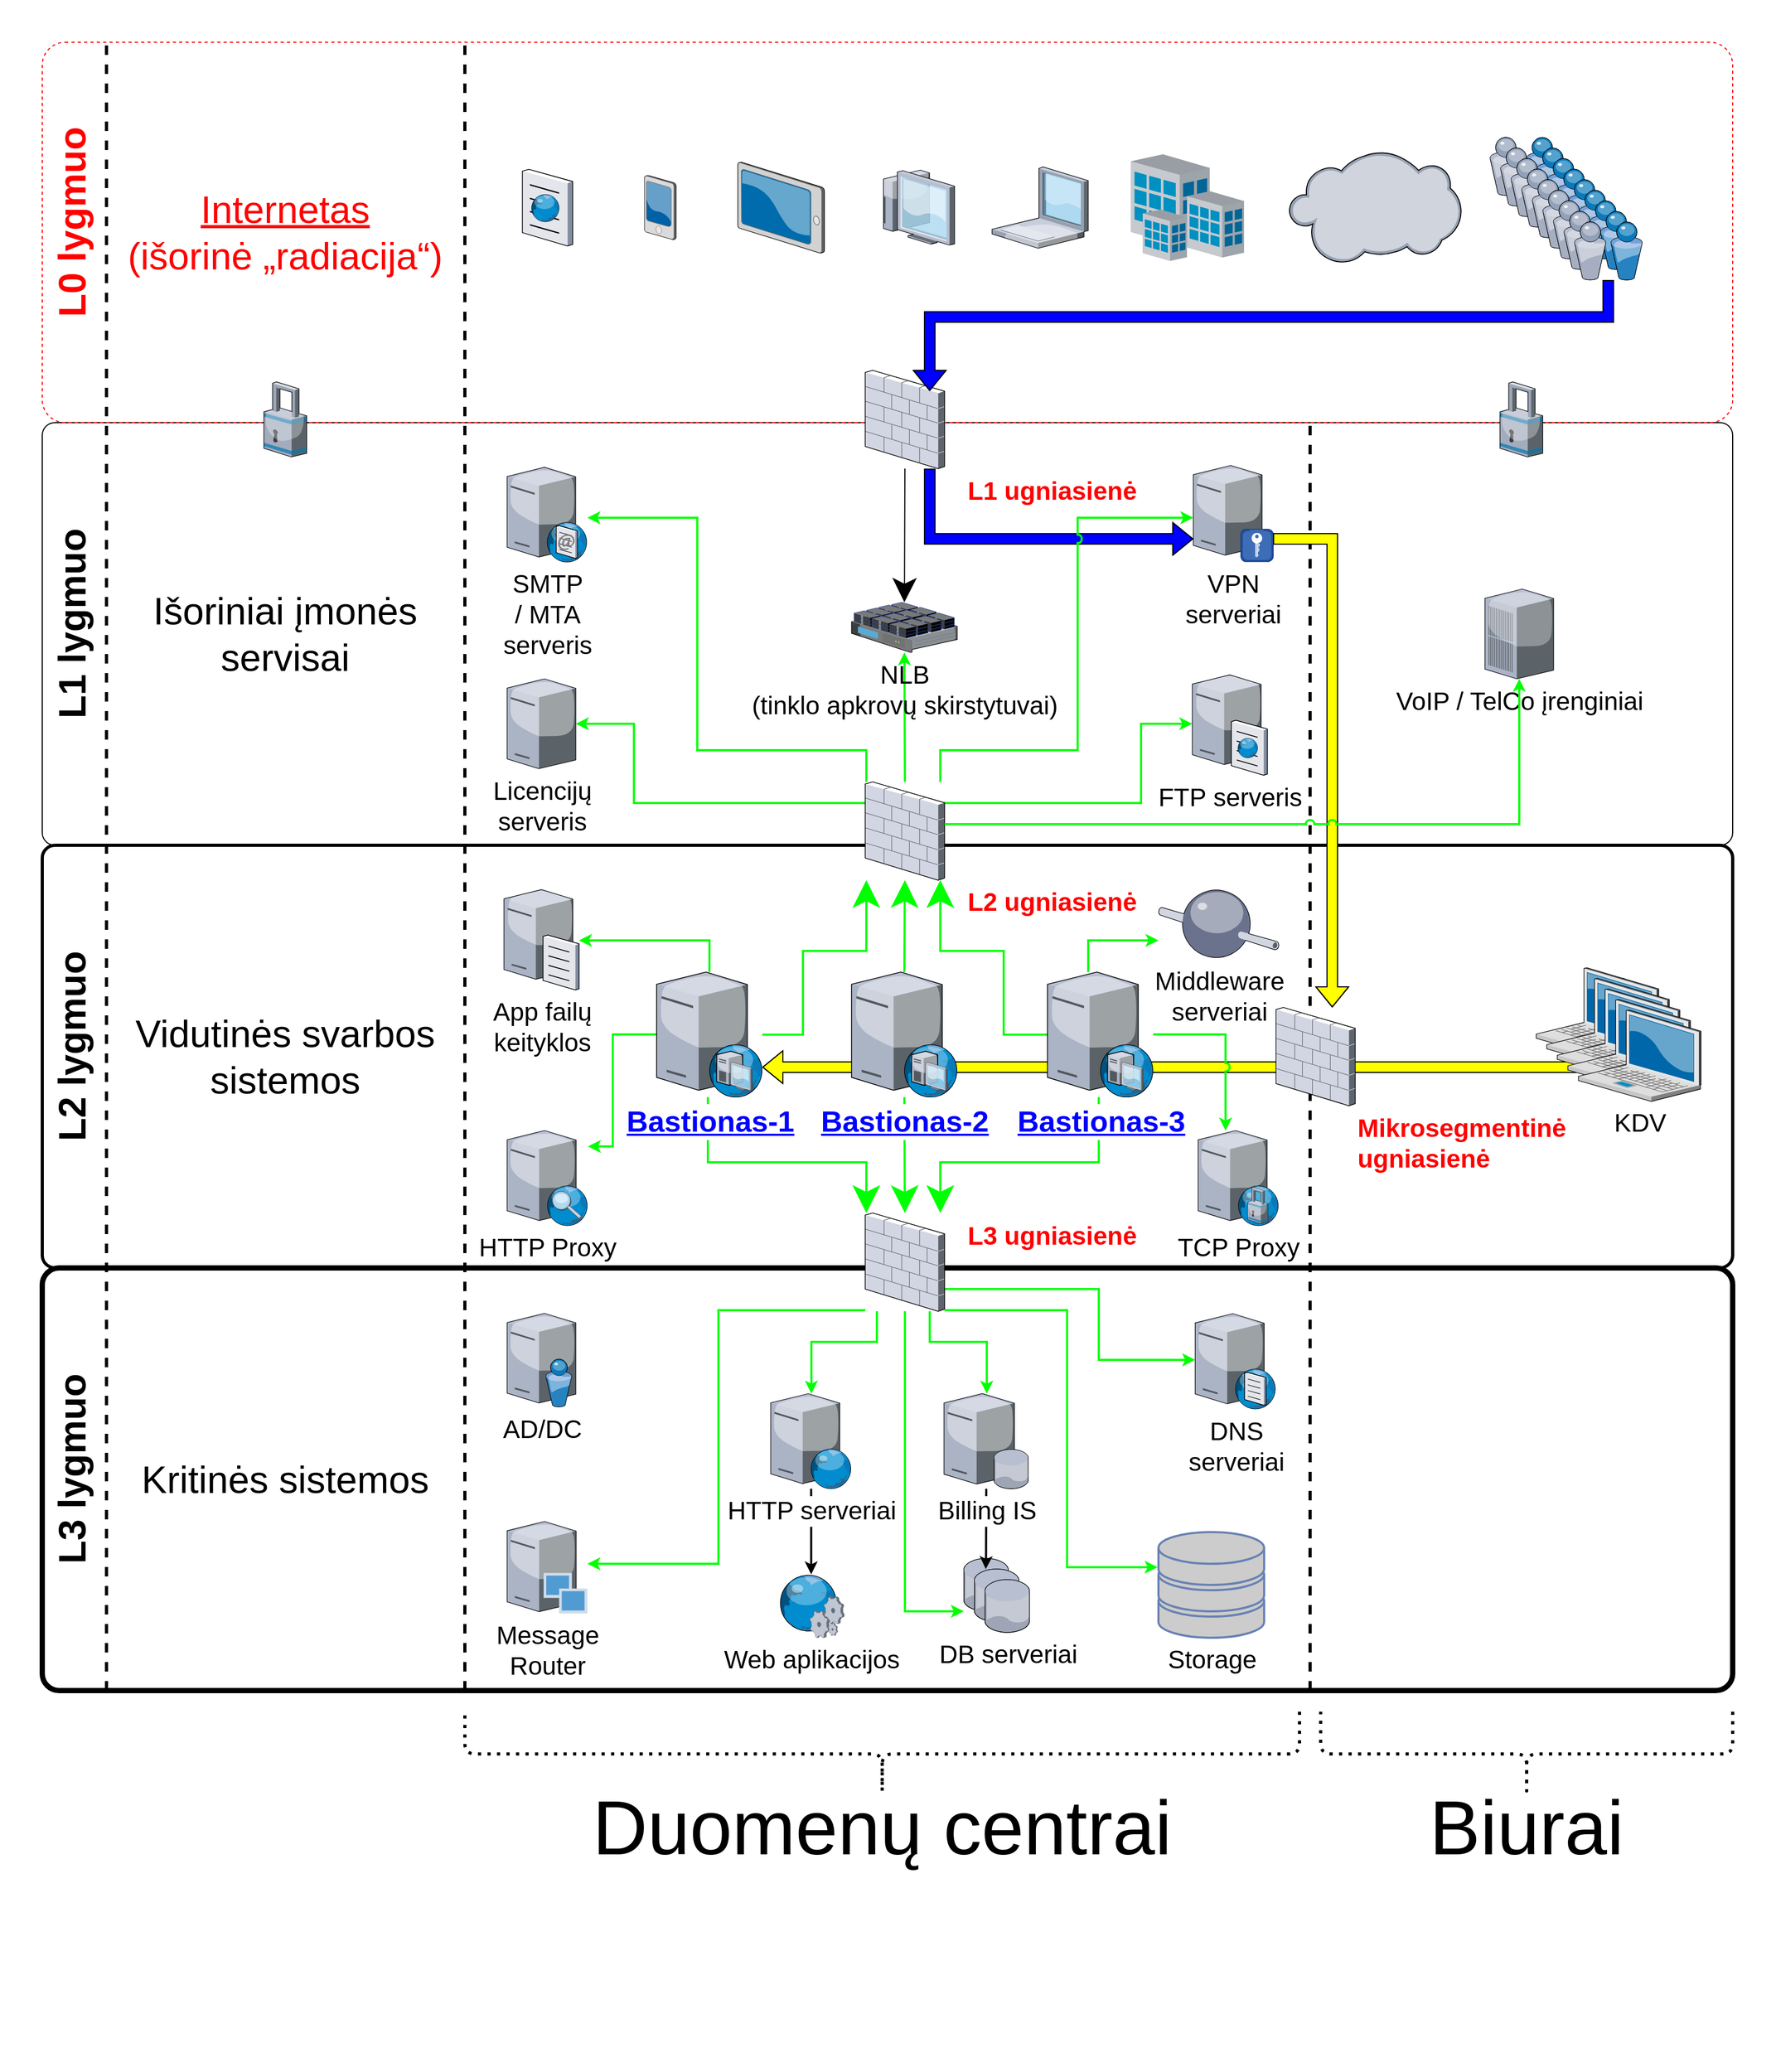 <mxfile version="16.5.6" type="device"><diagram id="czewGHuXiyD_M0Kvhjbm" name="Page-1"><mxGraphModel dx="4398" dy="2920" grid="1" gridSize="10" guides="1" tooltips="1" connect="1" arrows="1" fold="1" page="1" pageScale="1" pageWidth="827" pageHeight="1169" math="0" shadow="0"><root><mxCell id="0"/><mxCell id="1" parent="0"/><mxCell id="WQLX6jeI3nnT5exrDBaf-4" value="&lt;b style=&quot;font-size: 36px&quot;&gt;L1 lygmuo&lt;/b&gt;" style="rounded=1;whiteSpace=wrap;html=1;fontSize=36;strokeColor=default;fillColor=none;arcSize=3;align=center;spacingLeft=20;horizontal=0;verticalAlign=top;" parent="1" vertex="1"><mxGeometry x="20" y="160" width="1600" height="400" as="geometry"/></mxCell><mxCell id="WQLX6jeI3nnT5exrDBaf-26" value="" style="verticalLabelPosition=bottom;sketch=0;aspect=fixed;html=1;verticalAlign=top;strokeColor=none;align=center;outlineConnect=0;shape=mxgraph.citrix.database;fontSize=24;fillColor=default;" parent="1" vertex="1"><mxGeometry x="892.25" y="1235" width="42.5" height="50" as="geometry"/></mxCell><mxCell id="WQLX6jeI3nnT5exrDBaf-2" value="" style="rounded=0;whiteSpace=wrap;html=1;strokeColor=none;fillColor=none;" parent="1" vertex="1"><mxGeometry x="-20" y="-240" width="1680" height="1960" as="geometry"/></mxCell><mxCell id="WQLX6jeI3nnT5exrDBaf-1" value="&lt;b style=&quot;font-size: 36px&quot;&gt;L0 lygmuo&lt;/b&gt;" style="rounded=1;whiteSpace=wrap;html=1;fillColor=none;arcSize=6;strokeColor=#FF0000;fontSize=36;dashed=1;align=center;spacingLeft=20;horizontal=0;verticalAlign=top;fontColor=#FF0000;" parent="1" vertex="1"><mxGeometry x="20" y="-200" width="1600" height="360" as="geometry"/></mxCell><mxCell id="WQLX6jeI3nnT5exrDBaf-6" value="&lt;b style=&quot;font-size: 36px&quot;&gt;L3 lygmuo&lt;/b&gt;" style="rounded=1;whiteSpace=wrap;html=1;fontSize=36;strokeColor=default;fillColor=none;arcSize=4;align=center;strokeWidth=5;spacingLeft=20;horizontal=0;verticalAlign=top;shadow=0;" parent="1" vertex="1"><mxGeometry x="20" y="960" width="1600" height="400" as="geometry"/></mxCell><mxCell id="WQLX6jeI3nnT5exrDBaf-5" value="&lt;b style=&quot;font-size: 36px&quot;&gt;L2 lygmuo&lt;/b&gt;" style="rounded=1;whiteSpace=wrap;html=1;fontSize=36;strokeColor=default;fillColor=none;arcSize=3;align=center;strokeWidth=3;spacingLeft=20;horizontal=0;verticalAlign=top;" parent="1" vertex="1"><mxGeometry x="20" y="560" width="1600" height="400" as="geometry"/></mxCell><mxCell id="WQLX6jeI3nnT5exrDBaf-50" value="&lt;span style=&quot;font-family: &amp;#34;helvetica&amp;#34; ; font-size: 36px ; font-style: normal ; font-weight: 400 ; letter-spacing: normal ; text-indent: 0px ; text-transform: none ; word-spacing: 0px ; display: inline ; float: none&quot;&gt;&lt;u&gt;Internetas&lt;/u&gt;&lt;br&gt;(išorinė „radiacija“)&lt;br&gt;&lt;/span&gt;" style="text;whiteSpace=wrap;html=1;fontSize=36;fontColor=#FF0000;labelBackgroundColor=none;align=center;verticalAlign=middle;" parent="1" vertex="1"><mxGeometry x="80" y="-200" width="340" height="360" as="geometry"/></mxCell><mxCell id="WQLX6jeI3nnT5exrDBaf-54" value="&lt;span style=&quot;color: rgb(0 , 0 , 0) ; font-family: &amp;#34;helvetica&amp;#34; ; font-size: 36px ; font-style: normal ; font-weight: 400 ; letter-spacing: normal ; text-indent: 0px ; text-transform: none ; word-spacing: 0px ; display: inline ; float: none&quot;&gt;Išoriniai įmonės servisai&lt;/span&gt;" style="text;whiteSpace=wrap;html=1;fontSize=36;fontColor=default;align=center;verticalAlign=middle;labelBackgroundColor=none;" parent="1" vertex="1"><mxGeometry x="80" y="160" width="340" height="400" as="geometry"/></mxCell><mxCell id="WQLX6jeI3nnT5exrDBaf-55" value="&lt;span style=&quot;color: rgb(0 , 0 , 0) ; font-family: &amp;#34;helvetica&amp;#34; ; font-size: 36px ; font-style: normal ; font-weight: 400 ; letter-spacing: normal ; text-indent: 0px ; text-transform: none ; word-spacing: 0px ; display: inline ; float: none&quot;&gt;Vidutinės svarbos sistemos&lt;/span&gt;" style="text;whiteSpace=wrap;html=1;fontSize=36;fontColor=default;labelBackgroundColor=none;align=center;verticalAlign=middle;" parent="1" vertex="1"><mxGeometry x="80" y="560" width="340" height="400" as="geometry"/></mxCell><mxCell id="WQLX6jeI3nnT5exrDBaf-76" style="edgeStyle=orthogonalEdgeStyle;rounded=0;jumpStyle=arc;orthogonalLoop=1;jettySize=auto;html=1;fontFamily=Helvetica;fontSize=32;fontColor=#0000FF;endSize=20;strokeWidth=1;" parent="1" source="WQLX6jeI3nnT5exrDBaf-17" target="WQLX6jeI3nnT5exrDBaf-40" edge="1"><mxGeometry relative="1" as="geometry"/></mxCell><mxCell id="WQLX6jeI3nnT5exrDBaf-17" value="L1 ugniasienė" style="verticalLabelPosition=bottom;sketch=0;aspect=fixed;html=1;verticalAlign=top;strokeColor=none;align=left;outlineConnect=0;shape=mxgraph.citrix.firewall;fontSize=24;fillColor=none;fontColor=#FF0000;fontStyle=1;labelPosition=right;spacingLeft=20;" parent="1" vertex="1"><mxGeometry x="799" y="110.5" width="75" height="93" as="geometry"/></mxCell><mxCell id="WQLX6jeI3nnT5exrDBaf-19" value="Licencijų&lt;br&gt;serveris" style="verticalLabelPosition=bottom;sketch=0;aspect=fixed;html=1;verticalAlign=top;strokeColor=none;align=center;outlineConnect=0;shape=mxgraph.citrix.license_server;fontSize=24;fillColor=none;" parent="1" vertex="1"><mxGeometry x="460" y="402.5" width="65" height="85" as="geometry"/></mxCell><mxCell id="WQLX6jeI3nnT5exrDBaf-92" style="edgeStyle=orthogonalEdgeStyle;rounded=0;jumpStyle=arc;orthogonalLoop=1;jettySize=auto;html=1;fontFamily=Helvetica;fontSize=28;fontColor=#0000FF;startArrow=none;startFill=0;endArrow=classic;endFill=1;targetPerimeterSpacing=0;strokeColor=#00FF00;strokeWidth=2;fillColor=#FFFF00;" parent="1" source="WQLX6jeI3nnT5exrDBaf-22" target="WQLX6jeI3nnT5exrDBaf-40" edge="1"><mxGeometry relative="1" as="geometry"/></mxCell><mxCell id="WQLX6jeI3nnT5exrDBaf-94" style="edgeStyle=orthogonalEdgeStyle;rounded=0;jumpStyle=arc;orthogonalLoop=1;jettySize=auto;html=1;fontFamily=Helvetica;fontSize=28;fontColor=#0000FF;startArrow=none;startFill=0;endArrow=classic;endFill=1;targetPerimeterSpacing=0;strokeColor=#00FF00;strokeWidth=2;fillColor=#FFFF00;" parent="1" source="WQLX6jeI3nnT5exrDBaf-22" target="WQLX6jeI3nnT5exrDBaf-35" edge="1"><mxGeometry relative="1" as="geometry"><Array as="points"><mxPoint x="800" y="470"/><mxPoint x="640" y="470"/><mxPoint x="640" y="250"/></Array></mxGeometry></mxCell><mxCell id="WQLX6jeI3nnT5exrDBaf-95" style="edgeStyle=orthogonalEdgeStyle;rounded=0;jumpStyle=arc;orthogonalLoop=1;jettySize=auto;html=1;fontFamily=Helvetica;fontSize=28;fontColor=#0000FF;startArrow=none;startFill=0;endArrow=classic;endFill=1;targetPerimeterSpacing=0;strokeColor=#00FF00;strokeWidth=2;fillColor=#FFFF00;" parent="1" source="WQLX6jeI3nnT5exrDBaf-22" target="WQLX6jeI3nnT5exrDBaf-19" edge="1"><mxGeometry relative="1" as="geometry"><Array as="points"><mxPoint x="580" y="520"/><mxPoint x="580" y="445"/></Array></mxGeometry></mxCell><mxCell id="WQLX6jeI3nnT5exrDBaf-96" style="edgeStyle=orthogonalEdgeStyle;rounded=0;jumpStyle=arc;orthogonalLoop=1;jettySize=auto;html=1;fontFamily=Helvetica;fontSize=28;fontColor=#0000FF;startArrow=none;startFill=0;endArrow=classic;endFill=1;targetPerimeterSpacing=0;strokeColor=#00FF00;strokeWidth=2;fillColor=#FFFF00;" parent="1" source="WQLX6jeI3nnT5exrDBaf-22" target="WQLX6jeI3nnT5exrDBaf-143" edge="1"><mxGeometry relative="1" as="geometry"><mxPoint x="1091.25" y="445" as="targetPoint"/><Array as="points"><mxPoint x="1060" y="520"/><mxPoint x="1060" y="445"/></Array></mxGeometry></mxCell><mxCell id="WQLX6jeI3nnT5exrDBaf-22" value="L2 ugniasienė" style="verticalLabelPosition=bottom;sketch=0;aspect=fixed;html=1;verticalAlign=top;strokeColor=none;align=left;outlineConnect=0;shape=mxgraph.citrix.firewall;fontSize=24;fillColor=none;fontColor=#FF0000;fontStyle=1;labelBackgroundColor=default;labelPosition=right;spacingLeft=20;" parent="1" vertex="1"><mxGeometry x="799" y="500" width="75" height="93" as="geometry"/></mxCell><mxCell id="WQLX6jeI3nnT5exrDBaf-35" value="SMTP&lt;br&gt;/ MTA&lt;br&gt;serveris" style="verticalLabelPosition=bottom;sketch=0;aspect=fixed;html=1;verticalAlign=top;strokeColor=none;align=center;outlineConnect=0;shape=mxgraph.citrix.smtp_server;fontSize=24;fillColor=default;" parent="1" vertex="1"><mxGeometry x="460" y="200" width="76" height="92" as="geometry"/></mxCell><mxCell id="WQLX6jeI3nnT5exrDBaf-36" value="VoIP / TelCo įrenginiai" style="verticalLabelPosition=bottom;sketch=0;aspect=fixed;html=1;verticalAlign=top;strokeColor=none;align=center;outlineConnect=0;shape=mxgraph.citrix.pbx_server;fontSize=24;fillColor=default;" parent="1" vertex="1"><mxGeometry x="1385.5" y="317.5" width="65" height="85" as="geometry"/></mxCell><mxCell id="WQLX6jeI3nnT5exrDBaf-9" value="DNS&lt;br&gt;serveriai" style="verticalLabelPosition=bottom;sketch=0;aspect=fixed;html=1;verticalAlign=top;strokeColor=none;align=center;outlineConnect=0;shape=mxgraph.citrix.dns_server;fontSize=24;fillColor=none;" parent="1" vertex="1"><mxGeometry x="1111.25" y="1001" width="76.5" height="92.5" as="geometry"/></mxCell><mxCell id="WQLX6jeI3nnT5exrDBaf-89" style="edgeStyle=orthogonalEdgeStyle;rounded=0;jumpStyle=arc;orthogonalLoop=1;jettySize=auto;html=1;fontFamily=Helvetica;fontSize=28;fontColor=#0000FF;startArrow=classic;startFill=1;endArrow=none;endFill=0;targetPerimeterSpacing=0;strokeColor=#00FF00;strokeWidth=2;fillColor=#FFFF00;" parent="1" source="WQLX6jeI3nnT5exrDBaf-14" target="WQLX6jeI3nnT5exrDBaf-10" edge="1"><mxGeometry relative="1" as="geometry"><Array as="points"><mxPoint x="560" y="845"/><mxPoint x="560" y="739"/></Array></mxGeometry></mxCell><mxCell id="WQLX6jeI3nnT5exrDBaf-14" value="HTTP Proxy" style="verticalLabelPosition=bottom;sketch=0;aspect=fixed;html=1;verticalAlign=top;strokeColor=none;align=center;outlineConnect=0;shape=mxgraph.citrix.edgesight_server;fontSize=24;fillColor=none;labelBackgroundColor=default;" parent="1" vertex="1"><mxGeometry x="460" y="830" width="76.5" height="90" as="geometry"/></mxCell><mxCell id="WQLX6jeI3nnT5exrDBaf-15" value="App failų&lt;br&gt;keityklos" style="verticalLabelPosition=bottom;sketch=0;aspect=fixed;html=1;verticalAlign=top;strokeColor=none;align=center;outlineConnect=0;shape=mxgraph.citrix.file_server;fontSize=24;fillColor=none;" parent="1" vertex="1"><mxGeometry x="457" y="599.75" width="71" height="97" as="geometry"/></mxCell><mxCell id="WQLX6jeI3nnT5exrDBaf-21" value="TCP Proxy" style="verticalLabelPosition=bottom;sketch=0;aspect=fixed;html=1;verticalAlign=top;strokeColor=none;align=center;outlineConnect=0;shape=mxgraph.citrix.proxy_server;fontSize=24;fillColor=none;labelBackgroundColor=default;" parent="1" vertex="1"><mxGeometry x="1114" y="830" width="76.5" height="90" as="geometry"/></mxCell><mxCell id="WQLX6jeI3nnT5exrDBaf-115" style="edgeStyle=orthogonalEdgeStyle;rounded=0;jumpStyle=arc;orthogonalLoop=1;jettySize=auto;html=1;fontFamily=Helvetica;fontSize=28;fontColor=#0000FF;startArrow=none;startFill=0;endArrow=classic;endFill=1;targetPerimeterSpacing=10;strokeColor=#000000;strokeWidth=2;fillColor=#FFFF00;" parent="1" source="WQLX6jeI3nnT5exrDBaf-7" target="WQLX6jeI3nnT5exrDBaf-110" edge="1"><mxGeometry relative="1" as="geometry"><Array as="points"><mxPoint x="913" y="1230"/><mxPoint x="913" y="1230"/></Array></mxGeometry></mxCell><mxCell id="WQLX6jeI3nnT5exrDBaf-7" value="Billing IS" style="verticalLabelPosition=bottom;sketch=0;aspect=fixed;html=1;verticalAlign=top;strokeColor=none;align=center;outlineConnect=0;shape=mxgraph.citrix.database_server;fontSize=24;fillColor=none;labelBackgroundColor=default;" parent="1" vertex="1"><mxGeometry x="873.5" y="1079" width="80" height="90" as="geometry"/></mxCell><mxCell id="WQLX6jeI3nnT5exrDBaf-8" value="AD/DC" style="verticalLabelPosition=bottom;sketch=0;aspect=fixed;html=1;verticalAlign=top;strokeColor=none;align=center;outlineConnect=0;shape=mxgraph.citrix.directory_server;fontSize=24;fillColor=none;" parent="1" vertex="1"><mxGeometry x="460" y="1003" width="65" height="88.5" as="geometry"/></mxCell><mxCell id="WQLX6jeI3nnT5exrDBaf-20" value="Message&lt;br&gt;Router" style="verticalLabelPosition=bottom;sketch=0;aspect=fixed;html=1;verticalAlign=top;strokeColor=none;align=center;outlineConnect=0;shape=mxgraph.citrix.provisioning_server;fontSize=24;fillColor=none;" parent="1" vertex="1"><mxGeometry x="460" y="1200" width="76" height="87" as="geometry"/></mxCell><mxCell id="WQLX6jeI3nnT5exrDBaf-100" style="edgeStyle=orthogonalEdgeStyle;rounded=0;jumpStyle=arc;orthogonalLoop=1;jettySize=auto;html=1;fontFamily=Helvetica;fontSize=28;fontColor=#0000FF;startArrow=none;startFill=0;endArrow=classic;endFill=1;targetPerimeterSpacing=0;strokeColor=#00FF00;strokeWidth=2;fillColor=#FFFF00;" parent="1" source="WQLX6jeI3nnT5exrDBaf-23" target="WQLX6jeI3nnT5exrDBaf-9" edge="1"><mxGeometry relative="1" as="geometry"><Array as="points"><mxPoint x="1020" y="980"/><mxPoint x="1020" y="1047"/></Array></mxGeometry></mxCell><mxCell id="WQLX6jeI3nnT5exrDBaf-101" style="edgeStyle=orthogonalEdgeStyle;rounded=0;jumpStyle=arc;orthogonalLoop=1;jettySize=auto;html=1;fontFamily=Helvetica;fontSize=28;fontColor=#0000FF;startArrow=none;startFill=0;endArrow=classic;endFill=1;targetPerimeterSpacing=0;strokeColor=#00FF00;strokeWidth=2;fillColor=#FFFF00;" parent="1" source="WQLX6jeI3nnT5exrDBaf-23" target="WQLX6jeI3nnT5exrDBaf-24" edge="1"><mxGeometry relative="1" as="geometry"><Array as="points"><mxPoint x="810" y="1030"/><mxPoint x="748" y="1030"/></Array></mxGeometry></mxCell><mxCell id="WQLX6jeI3nnT5exrDBaf-102" style="edgeStyle=orthogonalEdgeStyle;rounded=0;jumpStyle=arc;orthogonalLoop=1;jettySize=auto;html=1;fontFamily=Helvetica;fontSize=28;fontColor=#0000FF;startArrow=none;startFill=0;endArrow=classic;endFill=1;targetPerimeterSpacing=0;strokeColor=#00FF00;strokeWidth=2;fillColor=#FFFF00;" parent="1" source="WQLX6jeI3nnT5exrDBaf-23" target="WQLX6jeI3nnT5exrDBaf-7" edge="1"><mxGeometry relative="1" as="geometry"><Array as="points"><mxPoint x="860" y="1030"/><mxPoint x="914" y="1030"/></Array></mxGeometry></mxCell><mxCell id="WQLX6jeI3nnT5exrDBaf-104" style="edgeStyle=orthogonalEdgeStyle;rounded=0;jumpStyle=arc;orthogonalLoop=1;jettySize=auto;html=1;fontFamily=Helvetica;fontSize=28;fontColor=#0000FF;startArrow=none;startFill=0;endArrow=classic;endFill=1;targetPerimeterSpacing=0;strokeColor=#00FF00;strokeWidth=2;fillColor=#FFFF00;" parent="1" source="WQLX6jeI3nnT5exrDBaf-23" target="WQLX6jeI3nnT5exrDBaf-20" edge="1"><mxGeometry relative="1" as="geometry"><Array as="points"><mxPoint x="660" y="1000"/><mxPoint x="660" y="1240"/></Array></mxGeometry></mxCell><mxCell id="WQLX6jeI3nnT5exrDBaf-105" style="edgeStyle=orthogonalEdgeStyle;rounded=0;jumpStyle=arc;orthogonalLoop=1;jettySize=auto;html=1;entryX=-0.008;entryY=0.332;entryDx=0;entryDy=0;entryPerimeter=0;fontFamily=Helvetica;fontSize=28;fontColor=#0000FF;startArrow=none;startFill=0;endArrow=classic;endFill=1;targetPerimeterSpacing=20;strokeColor=#00FF00;strokeWidth=2;fillColor=#FFFF00;" parent="1" source="WQLX6jeI3nnT5exrDBaf-23" target="WQLX6jeI3nnT5exrDBaf-38" edge="1"><mxGeometry relative="1" as="geometry"><Array as="points"><mxPoint x="990" y="1000"/><mxPoint x="990" y="1243"/></Array></mxGeometry></mxCell><mxCell id="WQLX6jeI3nnT5exrDBaf-106" style="edgeStyle=orthogonalEdgeStyle;rounded=0;jumpStyle=arc;orthogonalLoop=1;jettySize=auto;html=1;fontFamily=Helvetica;fontSize=28;fontColor=#0000FF;startArrow=none;startFill=0;endArrow=classic;endFill=1;targetPerimeterSpacing=0;strokeColor=#00FF00;strokeWidth=2;fillColor=#FFFF00;" parent="1" source="WQLX6jeI3nnT5exrDBaf-23" target="WQLX6jeI3nnT5exrDBaf-26" edge="1"><mxGeometry relative="1" as="geometry"><Array as="points"><mxPoint x="837" y="1285"/></Array></mxGeometry></mxCell><mxCell id="WQLX6jeI3nnT5exrDBaf-23" value="L3 ugniasienė" style="verticalLabelPosition=middle;sketch=0;aspect=fixed;html=1;verticalAlign=middle;strokeColor=none;align=left;outlineConnect=0;shape=mxgraph.citrix.firewall;fontSize=24;fillColor=none;fontColor=#FF0000;fontStyle=1;labelPosition=right;spacingTop=-50;spacingLeft=20;" parent="1" vertex="1"><mxGeometry x="799" y="908" width="75" height="93" as="geometry"/></mxCell><mxCell id="WQLX6jeI3nnT5exrDBaf-113" style="edgeStyle=orthogonalEdgeStyle;rounded=0;jumpStyle=arc;orthogonalLoop=1;jettySize=auto;html=1;fontFamily=Helvetica;fontSize=28;fontColor=#0000FF;startArrow=none;startFill=0;endArrow=classic;endFill=1;targetPerimeterSpacing=0;strokeColor=#000000;strokeWidth=2;fillColor=#FFFF00;" parent="1" source="WQLX6jeI3nnT5exrDBaf-24" target="WQLX6jeI3nnT5exrDBaf-41" edge="1"><mxGeometry relative="1" as="geometry"/></mxCell><mxCell id="WQLX6jeI3nnT5exrDBaf-24" value="HTTP serveriai" style="verticalLabelPosition=bottom;sketch=0;aspect=fixed;html=1;verticalAlign=top;strokeColor=none;align=center;outlineConnect=0;shape=mxgraph.citrix.web_server;fontSize=24;fillColor=default;labelBackgroundColor=default;" parent="1" vertex="1"><mxGeometry x="709.5" y="1079" width="76.5" height="90" as="geometry"/></mxCell><mxCell id="WQLX6jeI3nnT5exrDBaf-37" value="Middleware&lt;br&gt;serveriai" style="verticalLabelPosition=bottom;sketch=0;aspect=fixed;html=1;verticalAlign=top;strokeColor=none;align=center;outlineConnect=0;shape=mxgraph.citrix.middleware;fontSize=24;fillColor=default;" parent="1" vertex="1"><mxGeometry x="1076.5" y="599.75" width="114" height="68" as="geometry"/></mxCell><mxCell id="WQLX6jeI3nnT5exrDBaf-38" value="Storage" style="fontColor=default;verticalAlign=top;verticalLabelPosition=bottom;labelPosition=center;align=center;html=1;outlineConnect=0;fillColor=#CCCCCC;strokeColor=#6881B3;gradientColor=none;gradientDirection=north;strokeWidth=2;shape=mxgraph.networks.storage;fontSize=24;" parent="1" vertex="1"><mxGeometry x="1076.5" y="1210" width="100" height="100" as="geometry"/></mxCell><mxCell id="WQLX6jeI3nnT5exrDBaf-41" value="Web aplikacijos" style="verticalLabelPosition=bottom;sketch=0;aspect=fixed;html=1;verticalAlign=top;strokeColor=none;align=center;outlineConnect=0;shape=mxgraph.citrix.web_service;fontSize=24;fontColor=default;fillColor=default;" parent="1" vertex="1"><mxGeometry x="716.25" y="1250" width="63" height="60" as="geometry"/></mxCell><mxCell id="WQLX6jeI3nnT5exrDBaf-48" value="" style="endArrow=none;dashed=1;html=1;rounded=0;fontSize=36;fontColor=default;exitX=0.25;exitY=1;exitDx=0;exitDy=0;entryX=0.25;entryY=0;entryDx=0;entryDy=0;strokeWidth=3;" parent="1" source="WQLX6jeI3nnT5exrDBaf-6" target="WQLX6jeI3nnT5exrDBaf-1" edge="1"><mxGeometry width="50" height="50" relative="1" as="geometry"><mxPoint x="482" y="480" as="sourcePoint"/><mxPoint x="322" y="86" as="targetPoint"/></mxGeometry></mxCell><mxCell id="WQLX6jeI3nnT5exrDBaf-51" value="" style="endArrow=none;dashed=1;html=1;rounded=0;fontSize=36;fontColor=default;exitX=0.038;exitY=1;exitDx=0;exitDy=0;exitPerimeter=0;entryX=0.038;entryY=0;entryDx=0;entryDy=0;entryPerimeter=0;strokeWidth=3;" parent="1" source="WQLX6jeI3nnT5exrDBaf-6" target="WQLX6jeI3nnT5exrDBaf-1" edge="1"><mxGeometry width="50" height="50" relative="1" as="geometry"><mxPoint x="80" y="1340" as="sourcePoint"/><mxPoint x="80" y="-200" as="targetPoint"/></mxGeometry></mxCell><mxCell id="WQLX6jeI3nnT5exrDBaf-56" value="&lt;span style=&quot;font-family: helvetica; font-size: 36px; font-style: normal; font-weight: 400; letter-spacing: normal; text-indent: 0px; text-transform: none; word-spacing: 0px; display: inline; float: none;&quot;&gt;Kritinės sistemos&lt;/span&gt;" style="text;whiteSpace=wrap;html=1;fontSize=36;fontColor=default;align=center;verticalAlign=middle;labelBackgroundColor=none;" parent="1" vertex="1"><mxGeometry x="80" y="960" width="340" height="400" as="geometry"/></mxCell><mxCell id="WQLX6jeI3nnT5exrDBaf-28" value="" style="verticalLabelPosition=bottom;sketch=0;aspect=fixed;html=1;verticalAlign=top;strokeColor=none;align=center;outlineConnect=0;shape=mxgraph.citrix.security;fontSize=24;fillColor=default;" parent="1" vertex="1"><mxGeometry x="229.75" y="121.5" width="40.5" height="71" as="geometry"/></mxCell><mxCell id="WQLX6jeI3nnT5exrDBaf-58" value="" style="endArrow=none;dashed=1;html=1;rounded=0;fontSize=36;fontColor=default;entryX=0.75;entryY=0;entryDx=0;entryDy=0;strokeWidth=3;exitX=0.75;exitY=1;exitDx=0;exitDy=0;" parent="1" source="WQLX6jeI3nnT5exrDBaf-6" target="WQLX6jeI3nnT5exrDBaf-4" edge="1"><mxGeometry width="50" height="50" relative="1" as="geometry"><mxPoint x="1220" y="1330" as="sourcePoint"/><mxPoint x="1220.0" y="-196" as="targetPoint"/></mxGeometry></mxCell><mxCell id="WQLX6jeI3nnT5exrDBaf-73" style="edgeStyle=orthogonalEdgeStyle;rounded=0;jumpStyle=arc;orthogonalLoop=1;jettySize=auto;html=1;fontFamily=Helvetica;fontSize=32;fontColor=#0000FF;endSize=20;strokeWidth=2;strokeColor=#00FF00;" parent="1" source="WQLX6jeI3nnT5exrDBaf-10" target="WQLX6jeI3nnT5exrDBaf-23" edge="1"><mxGeometry relative="1" as="geometry"><Array as="points"><mxPoint x="650" y="860"/><mxPoint x="800" y="860"/></Array></mxGeometry></mxCell><mxCell id="WQLX6jeI3nnT5exrDBaf-72" style="edgeStyle=orthogonalEdgeStyle;rounded=0;jumpStyle=arc;orthogonalLoop=1;jettySize=auto;html=1;fontFamily=Helvetica;fontSize=32;fontColor=#0000FF;endSize=20;strokeWidth=2;strokeColor=#00FF00;" parent="1" source="WQLX6jeI3nnT5exrDBaf-65" target="WQLX6jeI3nnT5exrDBaf-23" edge="1"><mxGeometry relative="1" as="geometry"/></mxCell><mxCell id="WQLX6jeI3nnT5exrDBaf-75" style="edgeStyle=orthogonalEdgeStyle;rounded=0;jumpStyle=arc;orthogonalLoop=1;jettySize=auto;html=1;fontFamily=Helvetica;fontSize=32;fontColor=#0000FF;endSize=20;strokeWidth=2;strokeColor=#00FF00;" parent="1" source="WQLX6jeI3nnT5exrDBaf-66" target="WQLX6jeI3nnT5exrDBaf-23" edge="1"><mxGeometry relative="1" as="geometry"><Array as="points"><mxPoint x="1020" y="860"/><mxPoint x="870" y="860"/></Array></mxGeometry></mxCell><mxCell id="WQLX6jeI3nnT5exrDBaf-79" style="edgeStyle=orthogonalEdgeStyle;shape=flexArrow;rounded=0;jumpStyle=arc;orthogonalLoop=1;jettySize=auto;html=1;fontFamily=Helvetica;fontSize=28;fontColor=#0000FF;startArrow=none;startFill=0;targetPerimeterSpacing=0;strokeWidth=1;fillColor=#FFFF00;" parent="1" source="WQLX6jeI3nnT5exrDBaf-34" target="WQLX6jeI3nnT5exrDBaf-10" edge="1"><mxGeometry relative="1" as="geometry"><Array as="points"><mxPoint x="1070" y="770"/><mxPoint x="1070" y="770"/></Array></mxGeometry></mxCell><mxCell id="WQLX6jeI3nnT5exrDBaf-81" value="" style="edgeStyle=orthogonalEdgeStyle;rounded=0;jumpStyle=arc;orthogonalLoop=1;jettySize=auto;html=1;fontFamily=Helvetica;fontSize=28;fontColor=#0000FF;startArrow=none;startFill=0;targetPerimeterSpacing=0;strokeColor=#00FF00;strokeWidth=2;fillColor=#FFFF00;" parent="1" source="WQLX6jeI3nnT5exrDBaf-10" target="WQLX6jeI3nnT5exrDBaf-15" edge="1"><mxGeometry relative="1" as="geometry"><Array as="points"><mxPoint x="652" y="650"/></Array></mxGeometry></mxCell><mxCell id="WQLX6jeI3nnT5exrDBaf-47" value="KD" style="group" parent="1" vertex="1" connectable="0"><mxGeometry x="1434" y="675.96" width="156" height="126.5" as="geometry"/></mxCell><mxCell id="WQLX6jeI3nnT5exrDBaf-30" value="" style="verticalLabelPosition=bottom;sketch=0;aspect=fixed;html=1;verticalAlign=top;strokeColor=none;align=center;outlineConnect=0;shape=mxgraph.citrix.laptop_2;fontSize=24;fillColor=default;" parent="WQLX6jeI3nnT5exrDBaf-47" vertex="1"><mxGeometry width="116" height="86.5" as="geometry"/></mxCell><mxCell id="WQLX6jeI3nnT5exrDBaf-31" value="" style="verticalLabelPosition=bottom;sketch=0;aspect=fixed;html=1;verticalAlign=top;strokeColor=none;align=center;outlineConnect=0;shape=mxgraph.citrix.laptop_2;fontSize=24;fillColor=default;" parent="WQLX6jeI3nnT5exrDBaf-47" vertex="1"><mxGeometry x="10" y="10" width="116" height="86.5" as="geometry"/></mxCell><mxCell id="WQLX6jeI3nnT5exrDBaf-32" value="" style="verticalLabelPosition=bottom;sketch=0;aspect=fixed;html=1;verticalAlign=top;strokeColor=none;align=center;outlineConnect=0;shape=mxgraph.citrix.laptop_2;fontSize=24;fillColor=default;" parent="WQLX6jeI3nnT5exrDBaf-47" vertex="1"><mxGeometry x="20" y="20" width="116" height="86.5" as="geometry"/></mxCell><mxCell id="WQLX6jeI3nnT5exrDBaf-33" value="" style="verticalLabelPosition=bottom;sketch=0;aspect=fixed;html=1;verticalAlign=top;strokeColor=none;align=center;outlineConnect=0;shape=mxgraph.citrix.laptop_2;fontSize=24;fillColor=default;" parent="WQLX6jeI3nnT5exrDBaf-47" vertex="1"><mxGeometry x="30" y="30" width="116" height="86.5" as="geometry"/></mxCell><mxCell id="WQLX6jeI3nnT5exrDBaf-34" value="KDV" style="verticalLabelPosition=bottom;sketch=0;aspect=fixed;html=1;verticalAlign=top;strokeColor=none;align=center;outlineConnect=0;shape=mxgraph.citrix.laptop_2;fontSize=24;fillColor=default;labelBackgroundColor=default;" parent="WQLX6jeI3nnT5exrDBaf-47" vertex="1"><mxGeometry x="40" y="40" width="116" height="86.5" as="geometry"/></mxCell><mxCell id="WQLX6jeI3nnT5exrDBaf-98" style="edgeStyle=orthogonalEdgeStyle;rounded=0;jumpStyle=arc;orthogonalLoop=1;jettySize=auto;html=1;fontFamily=Helvetica;fontSize=28;fontColor=#0000FF;startArrow=none;startFill=0;endArrow=classic;endFill=1;targetPerimeterSpacing=0;strokeColor=#00FF00;strokeWidth=2;fillColor=#FFFF00;" parent="1" source="WQLX6jeI3nnT5exrDBaf-66" target="WQLX6jeI3nnT5exrDBaf-37" edge="1"><mxGeometry relative="1" as="geometry"><Array as="points"><mxPoint x="1010" y="650"/></Array></mxGeometry></mxCell><mxCell id="WQLX6jeI3nnT5exrDBaf-154" style="edgeStyle=orthogonalEdgeStyle;rounded=0;jumpStyle=arc;orthogonalLoop=1;jettySize=auto;html=1;fontFamily=Helvetica;fontSize=28;fontColor=#FF0000;startArrow=none;startFill=0;endArrow=classic;endFill=1;targetPerimeterSpacing=0;strokeColor=#00FF00;strokeWidth=2;fillColor=#FF0000;endSize=20;" parent="1" source="WQLX6jeI3nnT5exrDBaf-66" target="WQLX6jeI3nnT5exrDBaf-22" edge="1"><mxGeometry relative="1" as="geometry"><mxPoint x="890" y="580" as="targetPoint"/><Array as="points"><mxPoint x="930" y="739"/><mxPoint x="930" y="660"/><mxPoint x="870" y="660"/></Array></mxGeometry></mxCell><mxCell id="WQLX6jeI3nnT5exrDBaf-66" value="Bastionas-3" style="verticalLabelPosition=bottom;sketch=0;aspect=fixed;html=1;verticalAlign=top;strokeColor=none;align=center;outlineConnect=0;shape=mxgraph.citrix.dhcp_server;fontSize=28;fillColor=none;fontColor=#0000FF;fontStyle=5;labelBackgroundColor=default;" parent="1" vertex="1"><mxGeometry x="971.503" y="680" width="100" height="118.42" as="geometry"/></mxCell><mxCell id="WQLX6jeI3nnT5exrDBaf-91" style="edgeStyle=orthogonalEdgeStyle;rounded=0;jumpStyle=arc;orthogonalLoop=1;jettySize=auto;html=1;fontFamily=Helvetica;fontSize=28;fontColor=#0000FF;startArrow=none;startFill=0;endArrow=classic;endFill=1;targetPerimeterSpacing=0;strokeColor=#00FF00;strokeWidth=2;fillColor=#FFFF00;endSize=20;" parent="1" source="WQLX6jeI3nnT5exrDBaf-65" target="WQLX6jeI3nnT5exrDBaf-22" edge="1"><mxGeometry relative="1" as="geometry"/></mxCell><mxCell id="WQLX6jeI3nnT5exrDBaf-65" value="Bastionas-2" style="verticalLabelPosition=bottom;sketch=0;aspect=fixed;html=1;verticalAlign=top;strokeColor=none;align=center;outlineConnect=0;shape=mxgraph.citrix.dhcp_server;fontSize=28;fillColor=none;fontColor=#0000FF;fontStyle=5;labelBackgroundColor=default;" parent="1" vertex="1"><mxGeometry x="786" y="680.0" width="100" height="118.42" as="geometry"/></mxCell><mxCell id="WQLX6jeI3nnT5exrDBaf-153" style="edgeStyle=orthogonalEdgeStyle;rounded=0;jumpStyle=arc;orthogonalLoop=1;jettySize=auto;html=1;fontFamily=Helvetica;fontSize=28;fontColor=#FF0000;startArrow=none;startFill=0;endArrow=classic;endFill=1;targetPerimeterSpacing=0;strokeColor=#00FF00;strokeWidth=2;fillColor=#FF0000;endSize=20;" parent="1" source="WQLX6jeI3nnT5exrDBaf-10" target="WQLX6jeI3nnT5exrDBaf-22" edge="1"><mxGeometry relative="1" as="geometry"><Array as="points"><mxPoint x="740" y="739"/><mxPoint x="740" y="660"/><mxPoint x="800" y="660"/></Array></mxGeometry></mxCell><mxCell id="WQLX6jeI3nnT5exrDBaf-10" value="Bastionas-1" style="verticalLabelPosition=bottom;sketch=0;aspect=fixed;html=1;verticalAlign=top;strokeColor=none;align=center;outlineConnect=0;shape=mxgraph.citrix.dhcp_server;fontSize=28;fillColor=none;fontColor=#0000FF;fontStyle=5;labelBackgroundColor=default;" parent="1" vertex="1"><mxGeometry x="601.5" y="680.0" width="100" height="118.42" as="geometry"/></mxCell><mxCell id="WQLX6jeI3nnT5exrDBaf-40" value="NLB&lt;br&gt;(tinklo apkrovų skirstytuvai)" style="verticalLabelPosition=bottom;sketch=0;aspect=fixed;html=1;verticalAlign=top;strokeColor=none;align=center;outlineConnect=0;shape=mxgraph.citrix.netscaler_sdx;fontSize=24;fillColor=default;labelBackgroundColor=none;labelPosition=center;" parent="1" vertex="1"><mxGeometry x="786" y="330" width="100" height="47.5" as="geometry"/></mxCell><mxCell id="WQLX6jeI3nnT5exrDBaf-109" value="" style="verticalLabelPosition=bottom;sketch=0;aspect=fixed;html=1;verticalAlign=top;strokeColor=none;align=center;outlineConnect=0;shape=mxgraph.citrix.database;fontSize=24;fillColor=default;" parent="1" vertex="1"><mxGeometry x="902.25" y="1245" width="42.5" height="50" as="geometry"/></mxCell><mxCell id="WQLX6jeI3nnT5exrDBaf-110" value="DB serveriai" style="verticalLabelPosition=bottom;sketch=0;aspect=fixed;html=1;verticalAlign=top;strokeColor=none;align=center;outlineConnect=0;shape=mxgraph.citrix.database;fontSize=24;fillColor=default;" parent="1" vertex="1"><mxGeometry x="912.25" y="1255" width="42.5" height="50" as="geometry"/></mxCell><mxCell id="WQLX6jeI3nnT5exrDBaf-111" value="" style="verticalLabelPosition=bottom;sketch=0;aspect=fixed;html=1;verticalAlign=top;strokeColor=none;align=center;outlineConnect=0;shape=mxgraph.citrix.security;fontSize=24;fillColor=default;" parent="1" vertex="1"><mxGeometry x="1399.75" y="121.5" width="40.5" height="71" as="geometry"/></mxCell><mxCell id="WQLX6jeI3nnT5exrDBaf-130" value="" style="group" parent="1" vertex="1" connectable="0"><mxGeometry x="1390" y="-110" width="144.5" height="135" as="geometry"/></mxCell><mxCell id="WQLX6jeI3nnT5exrDBaf-121" value="" style="verticalLabelPosition=bottom;sketch=0;aspect=fixed;html=1;verticalAlign=top;strokeColor=none;align=center;outlineConnect=0;shape=mxgraph.citrix.users;labelBackgroundColor=default;fontFamily=Helvetica;fontSize=28;fontColor=#0000FF;fillColor=default;" parent="WQLX6jeI3nnT5exrDBaf-130" vertex="1"><mxGeometry width="64.5" height="55" as="geometry"/></mxCell><mxCell id="WQLX6jeI3nnT5exrDBaf-122" value="" style="verticalLabelPosition=bottom;sketch=0;aspect=fixed;html=1;verticalAlign=top;strokeColor=none;align=center;outlineConnect=0;shape=mxgraph.citrix.users;labelBackgroundColor=default;fontFamily=Helvetica;fontSize=28;fontColor=#0000FF;fillColor=default;" parent="WQLX6jeI3nnT5exrDBaf-130" vertex="1"><mxGeometry x="10" y="10" width="64.5" height="55" as="geometry"/></mxCell><mxCell id="WQLX6jeI3nnT5exrDBaf-123" value="" style="verticalLabelPosition=bottom;sketch=0;aspect=fixed;html=1;verticalAlign=top;strokeColor=none;align=center;outlineConnect=0;shape=mxgraph.citrix.users;labelBackgroundColor=default;fontFamily=Helvetica;fontSize=28;fontColor=#0000FF;fillColor=default;" parent="WQLX6jeI3nnT5exrDBaf-130" vertex="1"><mxGeometry x="20" y="20" width="64.5" height="55" as="geometry"/></mxCell><mxCell id="WQLX6jeI3nnT5exrDBaf-124" value="" style="verticalLabelPosition=bottom;sketch=0;aspect=fixed;html=1;verticalAlign=top;strokeColor=none;align=center;outlineConnect=0;shape=mxgraph.citrix.users;labelBackgroundColor=default;fontFamily=Helvetica;fontSize=28;fontColor=#0000FF;fillColor=default;" parent="WQLX6jeI3nnT5exrDBaf-130" vertex="1"><mxGeometry x="30" y="30" width="64.5" height="55" as="geometry"/></mxCell><mxCell id="WQLX6jeI3nnT5exrDBaf-125" value="" style="verticalLabelPosition=bottom;sketch=0;aspect=fixed;html=1;verticalAlign=top;strokeColor=none;align=center;outlineConnect=0;shape=mxgraph.citrix.users;labelBackgroundColor=default;fontFamily=Helvetica;fontSize=28;fontColor=#0000FF;fillColor=default;" parent="WQLX6jeI3nnT5exrDBaf-130" vertex="1"><mxGeometry x="40" y="40" width="64.5" height="55" as="geometry"/></mxCell><mxCell id="WQLX6jeI3nnT5exrDBaf-126" value="" style="verticalLabelPosition=bottom;sketch=0;aspect=fixed;html=1;verticalAlign=top;strokeColor=none;align=center;outlineConnect=0;shape=mxgraph.citrix.users;labelBackgroundColor=default;fontFamily=Helvetica;fontSize=28;fontColor=#0000FF;fillColor=default;" parent="WQLX6jeI3nnT5exrDBaf-130" vertex="1"><mxGeometry x="50" y="50" width="64.5" height="55" as="geometry"/></mxCell><mxCell id="WQLX6jeI3nnT5exrDBaf-127" value="" style="verticalLabelPosition=bottom;sketch=0;aspect=fixed;html=1;verticalAlign=top;strokeColor=none;align=center;outlineConnect=0;shape=mxgraph.citrix.users;labelBackgroundColor=default;fontFamily=Helvetica;fontSize=28;fontColor=#0000FF;fillColor=default;" parent="WQLX6jeI3nnT5exrDBaf-130" vertex="1"><mxGeometry x="60" y="60" width="64.5" height="55" as="geometry"/></mxCell><mxCell id="WQLX6jeI3nnT5exrDBaf-128" value="" style="verticalLabelPosition=bottom;sketch=0;aspect=fixed;html=1;verticalAlign=top;strokeColor=none;align=center;outlineConnect=0;shape=mxgraph.citrix.users;labelBackgroundColor=default;fontFamily=Helvetica;fontSize=28;fontColor=#0000FF;fillColor=default;" parent="WQLX6jeI3nnT5exrDBaf-130" vertex="1"><mxGeometry x="70" y="70" width="64.5" height="55" as="geometry"/></mxCell><mxCell id="WQLX6jeI3nnT5exrDBaf-129" value="" style="verticalLabelPosition=bottom;sketch=0;aspect=fixed;html=1;verticalAlign=top;strokeColor=none;align=center;outlineConnect=0;shape=mxgraph.citrix.users;labelBackgroundColor=default;fontFamily=Helvetica;fontSize=28;fontColor=#0000FF;fillColor=default;" parent="WQLX6jeI3nnT5exrDBaf-130" vertex="1"><mxGeometry x="80" y="80" width="64.5" height="55" as="geometry"/></mxCell><mxCell id="WQLX6jeI3nnT5exrDBaf-135" value="Mikrosegmentinė&lt;br&gt;ugniasienė" style="verticalLabelPosition=bottom;sketch=0;aspect=fixed;html=1;verticalAlign=top;strokeColor=none;align=left;outlineConnect=0;shape=mxgraph.citrix.firewall;fontSize=24;fillColor=none;fontColor=#FF0000;fontStyle=1;labelPosition=right;" parent="1" vertex="1"><mxGeometry x="1187.75" y="713.5" width="75" height="93" as="geometry"/></mxCell><mxCell id="WQLX6jeI3nnT5exrDBaf-138" value="" style="verticalLabelPosition=bottom;sketch=0;aspect=fixed;html=1;verticalAlign=top;strokeColor=none;align=center;outlineConnect=0;shape=mxgraph.citrix.cloud;labelBackgroundColor=default;fontFamily=Helvetica;fontSize=28;fontColor=#FF0000;fillColor=none;" parent="1" vertex="1"><mxGeometry x="1200" y="-96.75" width="163.19" height="106.5" as="geometry"/></mxCell><mxCell id="WQLX6jeI3nnT5exrDBaf-116" value="" style="verticalLabelPosition=bottom;sketch=0;aspect=fixed;html=1;verticalAlign=top;strokeColor=none;align=center;outlineConnect=0;shape=mxgraph.citrix.browser;labelBackgroundColor=default;fontFamily=Helvetica;fontSize=28;fontColor=#0000FF;fillColor=default;" parent="1" vertex="1"><mxGeometry x="474.5" y="-79.75" width="47.5" height="72.5" as="geometry"/></mxCell><mxCell id="WQLX6jeI3nnT5exrDBaf-118" value="" style="verticalLabelPosition=bottom;sketch=0;aspect=fixed;html=1;verticalAlign=top;strokeColor=none;align=center;outlineConnect=0;shape=mxgraph.citrix.pda;labelBackgroundColor=default;fontFamily=Helvetica;fontSize=28;fontColor=#0000FF;fillColor=default;" parent="1" vertex="1"><mxGeometry x="590" y="-74" width="30" height="61" as="geometry"/></mxCell><mxCell id="WQLX6jeI3nnT5exrDBaf-119" value="" style="verticalLabelPosition=bottom;sketch=0;aspect=fixed;html=1;verticalAlign=top;strokeColor=none;align=center;outlineConnect=0;shape=mxgraph.citrix.tablet_2;labelBackgroundColor=default;fontFamily=Helvetica;fontSize=28;fontColor=#0000FF;fillColor=default;" parent="1" vertex="1"><mxGeometry x="678.37" y="-86.5" width="82" height="86" as="geometry"/></mxCell><mxCell id="WQLX6jeI3nnT5exrDBaf-120" value="" style="verticalLabelPosition=bottom;sketch=0;aspect=fixed;html=1;verticalAlign=top;strokeColor=none;align=center;outlineConnect=0;shape=mxgraph.citrix.thin_client;labelBackgroundColor=default;fontFamily=Helvetica;fontSize=28;fontColor=#0000FF;fillColor=default;" parent="1" vertex="1"><mxGeometry x="812.5" y="-79" width="71" height="71" as="geometry"/></mxCell><mxCell id="WQLX6jeI3nnT5exrDBaf-140" value="" style="verticalLabelPosition=bottom;sketch=0;aspect=fixed;html=1;verticalAlign=top;strokeColor=none;align=center;outlineConnect=0;shape=mxgraph.citrix.laptop_1;labelBackgroundColor=default;fontFamily=Helvetica;fontSize=28;fontColor=#FF0000;fillColor=none;" parent="1" vertex="1"><mxGeometry x="919" y="-82" width="91" height="77" as="geometry"/></mxCell><mxCell id="WQLX6jeI3nnT5exrDBaf-141" value="" style="verticalLabelPosition=bottom;sketch=0;aspect=fixed;html=1;verticalAlign=top;strokeColor=none;align=center;outlineConnect=0;shape=mxgraph.citrix.site;labelBackgroundColor=default;fontFamily=Helvetica;fontSize=28;fontColor=#FF0000;fillColor=none;" parent="1" vertex="1"><mxGeometry x="1050.5" y="-94" width="107" height="101" as="geometry"/></mxCell><mxCell id="WQLX6jeI3nnT5exrDBaf-143" value="FTP&amp;nbsp;serveris" style="verticalLabelPosition=bottom;sketch=0;aspect=fixed;html=1;verticalAlign=top;strokeColor=none;align=center;outlineConnect=0;shape=mxgraph.citrix.ftp_server;fontSize=24;fillColor=none;" parent="1" vertex="1"><mxGeometry x="1108.5" y="396.5" width="71" height="97" as="geometry"/></mxCell><mxCell id="WQLX6jeI3nnT5exrDBaf-144" value="VPN&lt;br&gt;serveriai" style="verticalLabelPosition=bottom;sketch=0;aspect=fixed;html=1;verticalAlign=top;strokeColor=none;align=center;outlineConnect=0;shape=mxgraph.citrix.radius_server;fontSize=24;fillColor=default;" parent="1" vertex="1"><mxGeometry x="1109.5" y="200.5" width="75.5" height="91" as="geometry"/></mxCell><mxCell id="WQLX6jeI3nnT5exrDBaf-148" style="edgeStyle=orthogonalEdgeStyle;shape=flexArrow;rounded=0;jumpStyle=arc;orthogonalLoop=1;jettySize=auto;html=1;fontFamily=Helvetica;fontSize=28;fontColor=#0000FF;startArrow=none;startFill=0;targetPerimeterSpacing=0;strokeWidth=1;fillColor=#0000FF;entryX=0.813;entryY=0.21;entryDx=0;entryDy=0;entryPerimeter=0;" parent="1" source="WQLX6jeI3nnT5exrDBaf-129" target="WQLX6jeI3nnT5exrDBaf-17" edge="1"><mxGeometry relative="1" as="geometry"><mxPoint x="1509" y="57.25" as="sourcePoint"/><mxPoint x="860" y="90.5" as="targetPoint"/><Array as="points"><mxPoint x="1502" y="60"/><mxPoint x="860" y="60"/></Array></mxGeometry></mxCell><mxCell id="WQLX6jeI3nnT5exrDBaf-149" style="edgeStyle=orthogonalEdgeStyle;shape=flexArrow;rounded=0;jumpStyle=arc;orthogonalLoop=1;jettySize=auto;html=1;fontFamily=Helvetica;fontSize=28;fontColor=#0000FF;startArrow=none;startFill=0;targetPerimeterSpacing=0;strokeWidth=1;fillColor=#FFFF00;" parent="1" source="WQLX6jeI3nnT5exrDBaf-144" target="WQLX6jeI3nnT5exrDBaf-135" edge="1"><mxGeometry relative="1" as="geometry"><mxPoint x="1596.286" y="203.5" as="sourcePoint"/><mxPoint x="1241" y="359" as="targetPoint"/><Array as="points"><mxPoint x="1241" y="270"/></Array></mxGeometry></mxCell><mxCell id="WQLX6jeI3nnT5exrDBaf-151" style="edgeStyle=orthogonalEdgeStyle;shape=flexArrow;rounded=0;jumpStyle=arc;orthogonalLoop=1;jettySize=auto;html=1;fontFamily=Helvetica;fontSize=28;fontColor=#0000FF;startArrow=none;startFill=0;targetPerimeterSpacing=0;strokeWidth=1;fillColor=#0000FF;" parent="1" target="WQLX6jeI3nnT5exrDBaf-144" edge="1"><mxGeometry relative="1" as="geometry"><mxPoint x="860" y="203.5" as="sourcePoint"/><mxPoint x="846.0" y="100.5" as="targetPoint"/><Array as="points"><mxPoint x="860" y="270"/></Array></mxGeometry></mxCell><mxCell id="WQLX6jeI3nnT5exrDBaf-90" style="edgeStyle=orthogonalEdgeStyle;rounded=0;jumpStyle=arc;orthogonalLoop=1;jettySize=auto;html=1;fontFamily=Helvetica;fontSize=28;fontColor=#0000FF;startArrow=classic;startFill=1;endArrow=none;endFill=0;targetPerimeterSpacing=0;strokeColor=#00FF00;strokeWidth=2;fillColor=#FFFF00;" parent="1" source="WQLX6jeI3nnT5exrDBaf-21" target="WQLX6jeI3nnT5exrDBaf-66" edge="1"><mxGeometry relative="1" as="geometry"><Array as="points"><mxPoint x="1140" y="739"/></Array></mxGeometry></mxCell><mxCell id="WQLX6jeI3nnT5exrDBaf-97" style="edgeStyle=orthogonalEdgeStyle;rounded=0;jumpStyle=arc;orthogonalLoop=1;jettySize=auto;html=1;fontFamily=Helvetica;fontSize=28;fontColor=#0000FF;startArrow=none;startFill=0;endArrow=classic;endFill=1;targetPerimeterSpacing=0;strokeColor=#00FF00;strokeWidth=2;fillColor=#FFFF00;" parent="1" source="WQLX6jeI3nnT5exrDBaf-22" target="WQLX6jeI3nnT5exrDBaf-36" edge="1"><mxGeometry relative="1" as="geometry"><Array as="points"><mxPoint x="1418" y="540"/></Array></mxGeometry></mxCell><mxCell id="WQLX6jeI3nnT5exrDBaf-93" style="edgeStyle=orthogonalEdgeStyle;rounded=0;jumpStyle=arc;orthogonalLoop=1;jettySize=auto;html=1;fontFamily=Helvetica;fontSize=28;fontColor=#0000FF;startArrow=none;startFill=0;endArrow=classic;endFill=1;targetPerimeterSpacing=0;strokeColor=#00FF00;strokeWidth=2;fillColor=#FFFF00;" parent="1" source="WQLX6jeI3nnT5exrDBaf-22" target="WQLX6jeI3nnT5exrDBaf-144" edge="1"><mxGeometry relative="1" as="geometry"><mxPoint x="1091.25" y="250" as="targetPoint"/><Array as="points"><mxPoint x="870" y="470"/><mxPoint x="1000" y="470"/><mxPoint x="1000" y="250"/></Array></mxGeometry></mxCell><mxCell id="14-8ICdpJWr5AUY9BsHs-2" value="&lt;span style=&quot;font-size: 72px&quot;&gt;Duomenų centrai&lt;/span&gt;" style="shape=curlyBracket;whiteSpace=wrap;html=1;rounded=1;flipH=1;direction=north;spacingTop=140;strokeWidth=3;dashed=1;dashPattern=1 2;" vertex="1" parent="1"><mxGeometry x="420" y="1380" width="790" height="80" as="geometry"/></mxCell><mxCell id="14-8ICdpJWr5AUY9BsHs-3" value="&lt;span style=&quot;font-size: 72px&quot;&gt;Biurai&lt;/span&gt;" style="shape=curlyBracket;whiteSpace=wrap;html=1;rounded=1;flipH=1;direction=north;spacingTop=140;strokeWidth=3;dashed=1;dashPattern=1 2;" vertex="1" parent="1"><mxGeometry x="1230" y="1380" width="390" height="80" as="geometry"/></mxCell></root></mxGraphModel></diagram></mxfile>